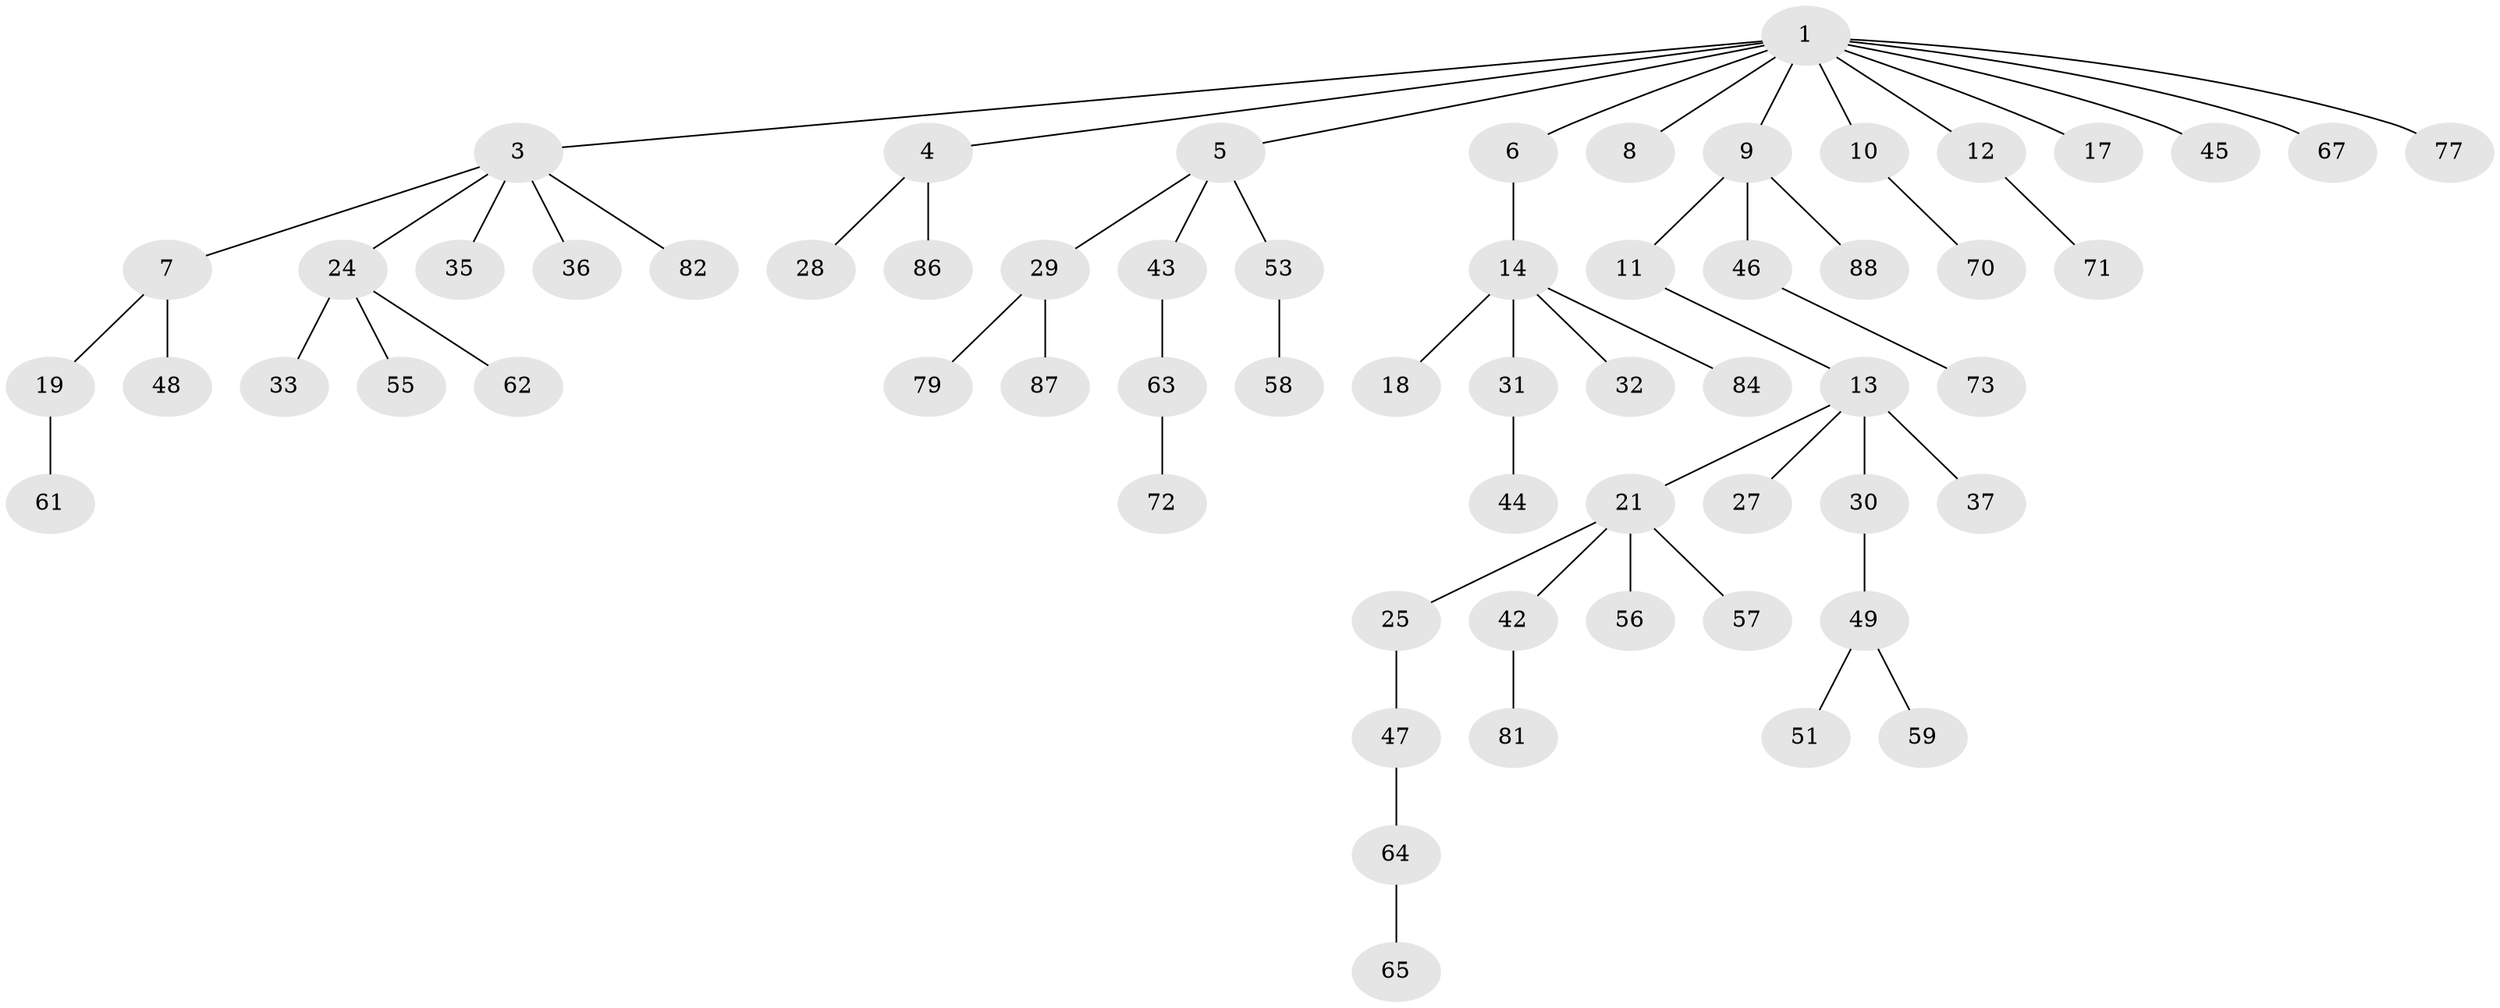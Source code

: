 // original degree distribution, {5: 0.022222222222222223, 9: 0.011111111111111112, 6: 0.022222222222222223, 3: 0.16666666666666666, 2: 0.28888888888888886, 4: 0.022222222222222223, 1: 0.4666666666666667}
// Generated by graph-tools (version 1.1) at 2025/42/03/06/25 10:42:05]
// undirected, 62 vertices, 61 edges
graph export_dot {
graph [start="1"]
  node [color=gray90,style=filled];
  1 [super="+2"];
  3 [super="+26"];
  4 [super="+20"];
  5 [super="+15"];
  6;
  7 [super="+22"];
  8 [super="+80"];
  9 [super="+40"];
  10 [super="+66"];
  11 [super="+38"];
  12 [super="+69"];
  13 [super="+34"];
  14 [super="+16"];
  17;
  18;
  19 [super="+54"];
  21 [super="+23"];
  24 [super="+41"];
  25;
  27;
  28 [super="+78"];
  29 [super="+74"];
  30 [super="+83"];
  31;
  32;
  33;
  35;
  36;
  37 [super="+39"];
  42;
  43 [super="+52"];
  44 [super="+68"];
  45;
  46;
  47;
  48;
  49 [super="+50"];
  51;
  53 [super="+60"];
  55;
  56;
  57;
  58 [super="+75"];
  59;
  61;
  62;
  63 [super="+90"];
  64 [super="+76"];
  65;
  67;
  70;
  71;
  72;
  73;
  77;
  79 [super="+85"];
  81;
  82 [super="+89"];
  84;
  86;
  87;
  88;
  1 -- 4;
  1 -- 6;
  1 -- 12;
  1 -- 77;
  1 -- 3;
  1 -- 67;
  1 -- 5;
  1 -- 8;
  1 -- 9;
  1 -- 10;
  1 -- 45;
  1 -- 17;
  3 -- 7;
  3 -- 24;
  3 -- 36;
  3 -- 82;
  3 -- 35;
  4 -- 86;
  4 -- 28;
  5 -- 43;
  5 -- 29;
  5 -- 53;
  6 -- 14;
  7 -- 19;
  7 -- 48;
  9 -- 11;
  9 -- 88;
  9 -- 46;
  10 -- 70;
  11 -- 13;
  12 -- 71;
  13 -- 21;
  13 -- 27;
  13 -- 30;
  13 -- 37;
  14 -- 32;
  14 -- 84;
  14 -- 18;
  14 -- 31;
  19 -- 61;
  21 -- 25;
  21 -- 42;
  21 -- 56;
  21 -- 57;
  24 -- 33;
  24 -- 62;
  24 -- 55;
  25 -- 47;
  29 -- 79;
  29 -- 87;
  30 -- 49;
  31 -- 44;
  42 -- 81;
  43 -- 63;
  46 -- 73;
  47 -- 64;
  49 -- 59;
  49 -- 51;
  53 -- 58;
  63 -- 72;
  64 -- 65;
}
